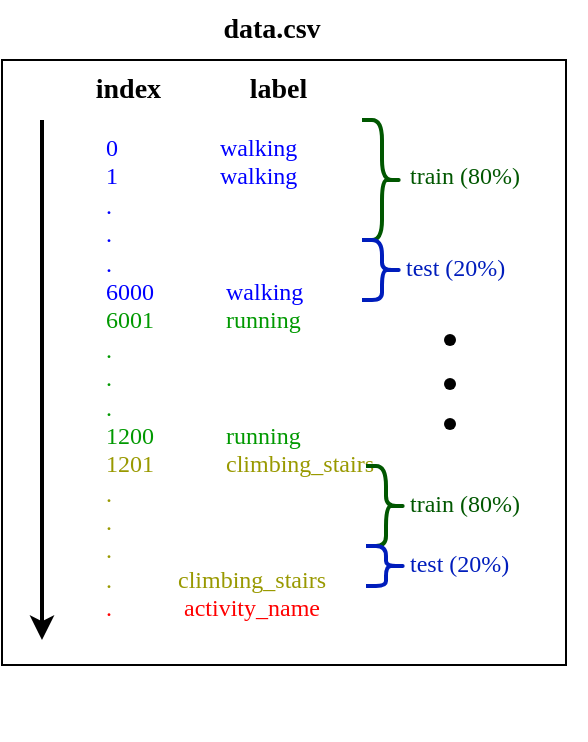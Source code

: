 <mxfile version="26.2.2">
  <diagram name="Página-1" id="EA1S-TzXscBCnvLC2wFe">
    <mxGraphModel dx="672" dy="444" grid="1" gridSize="10" guides="1" tooltips="1" connect="1" arrows="1" fold="1" page="1" pageScale="1" pageWidth="827" pageHeight="1169" math="0" shadow="0">
      <root>
        <mxCell id="0" />
        <mxCell id="1" parent="0" />
        <mxCell id="guREpsNTjdD2Iy_0m-6I-34" value="" style="rounded=0;whiteSpace=wrap;html=1;" vertex="1" parent="1">
          <mxGeometry x="98" y="100" width="282" height="302.5" as="geometry" />
        </mxCell>
        <mxCell id="guREpsNTjdD2Iy_0m-6I-5" value="" style="endArrow=classic;html=1;rounded=0;strokeWidth=2;" edge="1" parent="1">
          <mxGeometry width="50" height="50" relative="1" as="geometry">
            <mxPoint x="118" y="130" as="sourcePoint" />
            <mxPoint x="118" y="390" as="targetPoint" />
          </mxGeometry>
        </mxCell>
        <mxCell id="guREpsNTjdD2Iy_0m-6I-8" value="&lt;div style=&quot;text-align: left;&quot;&gt;&lt;span style=&quot;background-color: transparent; color: light-dark(rgb(0, 0, 0), rgb(255, 255, 255));&quot;&gt;&amp;nbsp;index&lt;/span&gt;&lt;span style=&quot;background-color: transparent; color: light-dark(rgb(0, 0, 0), rgb(255, 255, 255)); white-space: pre;&quot;&gt;&#x9;&lt;/span&gt;&amp;nbsp; &amp;nbsp; &amp;nbsp; &amp;nbsp;&lt;span style=&quot;background-color: transparent; color: light-dark(rgb(0, 0, 0), rgb(255, 255, 255));&quot;&gt;label&lt;/span&gt;&lt;/div&gt;" style="text;html=1;align=center;verticalAlign=middle;whiteSpace=wrap;rounded=0;fontFamily=Comic Sans MS;fontStyle=1;fontSize=14;" vertex="1" parent="1">
          <mxGeometry x="106" y="100" width="180" height="30" as="geometry" />
        </mxCell>
        <mxCell id="guREpsNTjdD2Iy_0m-6I-13" value="&lt;div style=&quot;&quot;&gt;&lt;font style=&quot;color: rgb(0, 0, 255);&quot;&gt;&lt;span style=&quot;background-color: transparent;&quot;&gt;0&lt;span style=&quot;white-space: pre;&quot;&gt;&#x9;&lt;/span&gt;&lt;span style=&quot;white-space: pre;&quot;&gt;&#x9;&lt;/span&gt;&amp;nbsp; &amp;nbsp;&lt;/span&gt;&lt;span style=&quot;background-color: transparent;&quot;&gt;walking&lt;/span&gt;&lt;/font&gt;&lt;/div&gt;&lt;div&gt;&lt;font style=&quot;color: rgb(0, 0, 255);&quot;&gt;1&lt;span style=&quot;white-space: pre;&quot;&gt;&#x9;&lt;/span&gt;&lt;span style=&quot;white-space: pre;&quot;&gt;&#x9;&lt;/span&gt;&amp;nbsp; &amp;nbsp;walking&lt;/font&gt;&lt;/div&gt;&lt;div&gt;&lt;font style=&quot;color: rgb(0, 0, 255);&quot;&gt;.&lt;/font&gt;&lt;/div&gt;&lt;div&gt;&lt;font style=&quot;color: rgb(0, 0, 255);&quot;&gt;.&lt;/font&gt;&lt;/div&gt;&lt;div&gt;&lt;font style=&quot;color: rgb(0, 0, 255);&quot;&gt;.&lt;/font&gt;&lt;/div&gt;&lt;div&gt;&lt;font style=&quot;color: rgb(0, 0, 255);&quot;&gt;6000&lt;span style=&quot;white-space: pre;&quot;&gt;&#x9;&lt;/span&gt;&amp;nbsp; &amp;nbsp;&amp;nbsp;&lt;span style=&quot;background-color: transparent;&quot;&gt;walking&lt;/span&gt;&lt;/font&gt;&lt;/div&gt;&lt;div&gt;&lt;font style=&quot;color: rgb(0, 153, 0);&quot;&gt;6001&lt;span style=&quot;white-space: pre;&quot;&gt;&#x9;&lt;/span&gt;&amp;nbsp; &amp;nbsp; running&lt;/font&gt;&lt;/div&gt;&lt;div&gt;&lt;font style=&quot;color: rgb(0, 153, 0);&quot;&gt;.&lt;/font&gt;&lt;/div&gt;&lt;div&gt;&lt;font style=&quot;color: rgb(0, 153, 0);&quot;&gt;.&lt;/font&gt;&lt;/div&gt;&lt;div&gt;&lt;font style=&quot;color: rgb(0, 153, 0);&quot;&gt;.&lt;/font&gt;&lt;/div&gt;&lt;div&gt;&lt;font style=&quot;color: rgb(0, 153, 0);&quot;&gt;1200&lt;span style=&quot;white-space: pre;&quot;&gt;&#x9;&lt;/span&gt;&amp;nbsp; &amp;nbsp; &lt;span style=&quot;white-space: pre;&quot;&gt;running&lt;/span&gt;&lt;/font&gt;&lt;/div&gt;&lt;div&gt;&lt;font style=&quot;color: rgb(153, 153, 0);&quot;&gt;1201&lt;span style=&quot;white-space: pre;&quot;&gt;&#x9;&amp;nbsp;&lt;/span&gt;&amp;nbsp; &amp;nbsp;climbing_stairs&lt;/font&gt;&lt;/div&gt;&lt;div&gt;&lt;font style=&quot;color: rgb(153, 153, 0);&quot;&gt;.&lt;/font&gt;&lt;/div&gt;&lt;div&gt;&lt;font style=&quot;color: rgb(153, 153, 0);&quot;&gt;.&lt;/font&gt;&lt;/div&gt;&lt;div&gt;&lt;font style=&quot;color: rgb(153, 153, 0);&quot;&gt;.&lt;/font&gt;&lt;/div&gt;&lt;div&gt;&lt;font style=&quot;color: rgb(153, 153, 0);&quot;&gt;.&lt;span style=&quot;white-space: pre;&quot;&gt;&#x9;&lt;/span&gt;&amp;nbsp; &amp;nbsp; climbing_stairs&lt;/font&gt;&lt;/div&gt;&lt;div&gt;&lt;font style=&quot;color: rgb(255, 0, 0);&quot;&gt;.&lt;span style=&quot;white-space: pre;&quot;&gt;&#x9;&lt;/span&gt;&amp;nbsp; &amp;nbsp; &amp;nbsp;activity_name&lt;/font&gt;&lt;/div&gt;&lt;div&gt;&lt;br&gt;&lt;/div&gt;&lt;div&gt;&lt;br&gt;&lt;/div&gt;" style="text;html=1;align=left;verticalAlign=top;whiteSpace=wrap;rounded=0;fontFamily=Comic Sans MS;" vertex="1" parent="1">
          <mxGeometry x="148" y="130" width="170" height="310" as="geometry" />
        </mxCell>
        <mxCell id="guREpsNTjdD2Iy_0m-6I-14" value="" style="shape=curlyBracket;whiteSpace=wrap;html=1;rounded=1;flipH=1;labelPosition=right;verticalLabelPosition=middle;align=left;verticalAlign=middle;fillColor=#008a00;strokeColor=#005700;strokeWidth=2;fontColor=#ffffff;" vertex="1" parent="1">
          <mxGeometry x="278" y="130" width="20" height="60" as="geometry" />
        </mxCell>
        <mxCell id="guREpsNTjdD2Iy_0m-6I-15" value="" style="shape=curlyBracket;whiteSpace=wrap;html=1;rounded=1;flipH=1;labelPosition=right;verticalLabelPosition=middle;align=left;verticalAlign=middle;fillColor=#0050ef;strokeColor=#001DBC;strokeWidth=2;fontColor=#ffffff;" vertex="1" parent="1">
          <mxGeometry x="278" y="190" width="20" height="30" as="geometry" />
        </mxCell>
        <mxCell id="guREpsNTjdD2Iy_0m-6I-19" value="" style="shape=curlyBracket;whiteSpace=wrap;html=1;rounded=1;flipH=1;labelPosition=right;verticalLabelPosition=middle;align=left;verticalAlign=middle;fillColor=#008a00;strokeColor=#005700;strokeWidth=2;fontColor=#ffffff;" vertex="1" parent="1">
          <mxGeometry x="280" y="303" width="20" height="40" as="geometry" />
        </mxCell>
        <mxCell id="guREpsNTjdD2Iy_0m-6I-20" value="" style="shape=curlyBracket;whiteSpace=wrap;html=1;rounded=1;flipH=1;labelPosition=right;verticalLabelPosition=middle;align=left;verticalAlign=middle;size=0.5;fillColor=#0050ef;strokeColor=#001DBC;strokeWidth=2;fontColor=#ffffff;" vertex="1" parent="1">
          <mxGeometry x="280" y="343" width="20" height="20" as="geometry" />
        </mxCell>
        <mxCell id="guREpsNTjdD2Iy_0m-6I-21" value="&lt;font face=&quot;Comic Sans MS&quot;&gt;train (80%)&lt;/font&gt;" style="text;whiteSpace=wrap;html=1;fillColor=none;fontColor=light-dark(#005700, #ededed);" vertex="1" parent="1">
          <mxGeometry x="300" y="144" width="78" height="30" as="geometry" />
        </mxCell>
        <mxCell id="guREpsNTjdD2Iy_0m-6I-22" value="&lt;div&gt;&lt;font face=&quot;Comic Sans MS&quot;&gt;test (20%)&lt;/font&gt;&lt;/div&gt;" style="text;whiteSpace=wrap;html=1;fontColor=light-dark(#001dbc, #ededed);" vertex="1" parent="1">
          <mxGeometry x="298" y="190" width="90" height="30" as="geometry" />
        </mxCell>
        <mxCell id="guREpsNTjdD2Iy_0m-6I-24" value="&lt;font face=&quot;Comic Sans MS&quot;&gt;train (80%)&lt;/font&gt;" style="text;whiteSpace=wrap;html=1;fillColor=none;fontColor=light-dark(#005700, #ededed);" vertex="1" parent="1">
          <mxGeometry x="300" y="308" width="78" height="30" as="geometry" />
        </mxCell>
        <mxCell id="guREpsNTjdD2Iy_0m-6I-25" value="&lt;div&gt;&lt;font face=&quot;Comic Sans MS&quot;&gt;test (20%)&lt;/font&gt;&lt;/div&gt;" style="text;whiteSpace=wrap;html=1;fontColor=light-dark(#001dbc, #ededed);" vertex="1" parent="1">
          <mxGeometry x="300" y="338" width="90" height="30" as="geometry" />
        </mxCell>
        <mxCell id="guREpsNTjdD2Iy_0m-6I-30" value="" style="shape=waypoint;sketch=0;size=6;pointerEvents=1;points=[];fillColor=none;resizable=0;rotatable=0;perimeter=centerPerimeter;snapToPoint=1;" vertex="1" parent="1">
          <mxGeometry x="312" y="230" width="20" height="20" as="geometry" />
        </mxCell>
        <mxCell id="guREpsNTjdD2Iy_0m-6I-31" value="" style="shape=waypoint;sketch=0;size=6;pointerEvents=1;points=[];fillColor=none;resizable=0;rotatable=0;perimeter=centerPerimeter;snapToPoint=1;" vertex="1" parent="1">
          <mxGeometry x="312" y="252" width="20" height="20" as="geometry" />
        </mxCell>
        <mxCell id="guREpsNTjdD2Iy_0m-6I-32" value="" style="shape=waypoint;sketch=0;size=6;pointerEvents=1;points=[];fillColor=none;resizable=0;rotatable=0;perimeter=centerPerimeter;snapToPoint=1;" vertex="1" parent="1">
          <mxGeometry x="312" y="272" width="20" height="20" as="geometry" />
        </mxCell>
        <mxCell id="guREpsNTjdD2Iy_0m-6I-37" value="&lt;div style=&quot;text-align: left;&quot;&gt;data.csv&lt;/div&gt;" style="text;html=1;align=center;verticalAlign=middle;whiteSpace=wrap;rounded=0;fontFamily=Comic Sans MS;fontStyle=1;fontSize=14;" vertex="1" parent="1">
          <mxGeometry x="143" y="70" width="180" height="30" as="geometry" />
        </mxCell>
      </root>
    </mxGraphModel>
  </diagram>
</mxfile>
